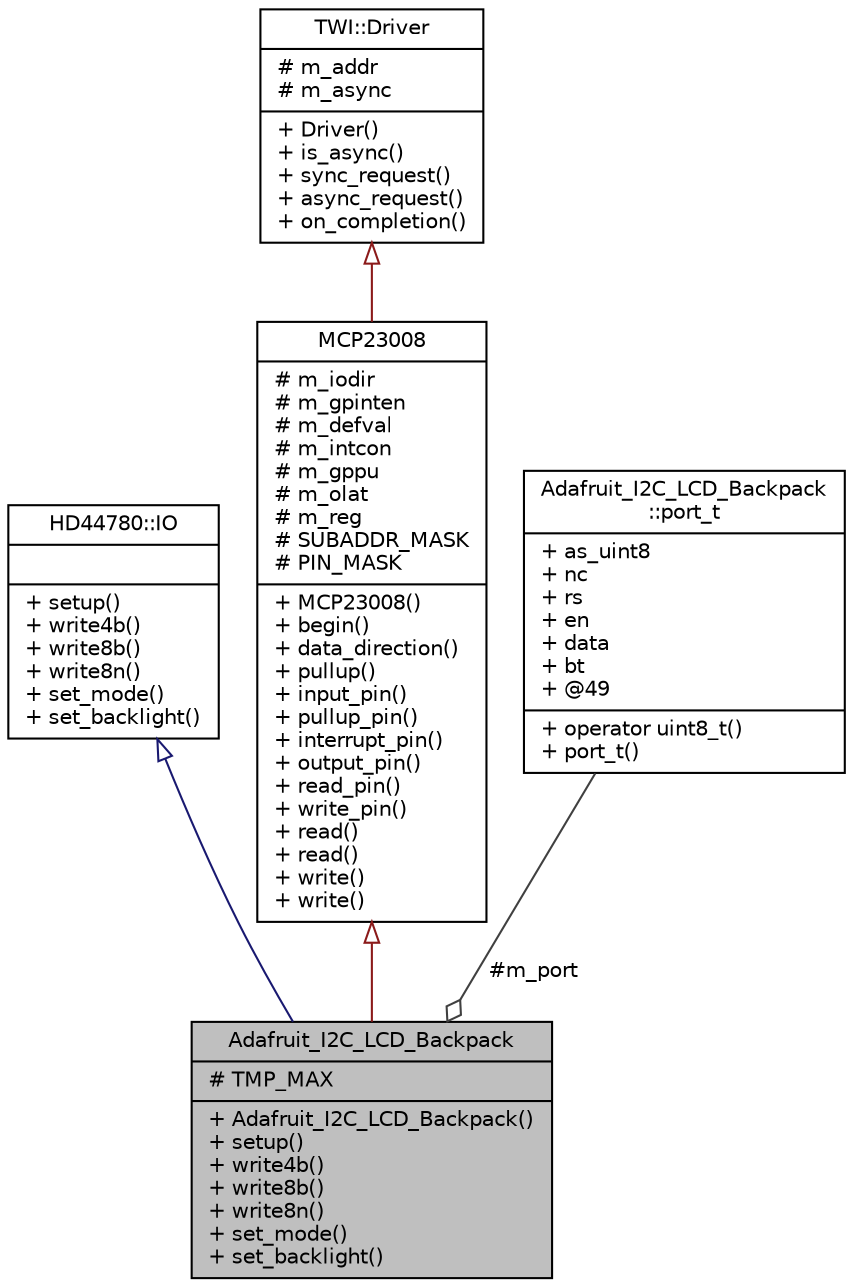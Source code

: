 digraph "Adafruit_I2C_LCD_Backpack"
{
  edge [fontname="Helvetica",fontsize="10",labelfontname="Helvetica",labelfontsize="10"];
  node [fontname="Helvetica",fontsize="10",shape=record];
  Node1 [label="{Adafruit_I2C_LCD_Backpack\n|# TMP_MAX\l|+ Adafruit_I2C_LCD_Backpack()\l+ setup()\l+ write4b()\l+ write8b()\l+ write8n()\l+ set_mode()\l+ set_backlight()\l}",height=0.2,width=0.4,color="black", fillcolor="grey75", style="filled", fontcolor="black"];
  Node2 -> Node1 [dir="back",color="midnightblue",fontsize="10",style="solid",arrowtail="onormal",fontname="Helvetica"];
  Node2 [label="{HD44780::IO\n||+ setup()\l+ write4b()\l+ write8b()\l+ write8n()\l+ set_mode()\l+ set_backlight()\l}",height=0.2,width=0.4,color="black", fillcolor="white", style="filled",URL="$d8/df6/classHD44780_1_1IO.html"];
  Node3 -> Node1 [dir="back",color="firebrick4",fontsize="10",style="solid",arrowtail="onormal",fontname="Helvetica"];
  Node3 [label="{MCP23008\n|# m_iodir\l# m_gpinten\l# m_defval\l# m_intcon\l# m_gppu\l# m_olat\l# m_reg\l# SUBADDR_MASK\l# PIN_MASK\l|+ MCP23008()\l+ begin()\l+ data_direction()\l+ pullup()\l+ input_pin()\l+ pullup_pin()\l+ interrupt_pin()\l+ output_pin()\l+ read_pin()\l+ write_pin()\l+ read()\l+ read()\l+ write()\l+ write()\l}",height=0.2,width=0.4,color="black", fillcolor="white", style="filled",URL="$d8/de4/classMCP23008.html"];
  Node4 -> Node3 [dir="back",color="firebrick4",fontsize="10",style="solid",arrowtail="onormal",fontname="Helvetica"];
  Node4 [label="{TWI::Driver\n|# m_addr\l# m_async\l|+ Driver()\l+ is_async()\l+ sync_request()\l+ async_request()\l+ on_completion()\l}",height=0.2,width=0.4,color="black", fillcolor="white", style="filled",URL="$dc/d02/classTWI_1_1Driver.html"];
  Node5 -> Node1 [color="grey25",fontsize="10",style="solid",label=" #m_port" ,arrowhead="odiamond",fontname="Helvetica"];
  Node5 [label="{Adafruit_I2C_LCD_Backpack\l::port_t\n|+ as_uint8\l+ nc\l+ rs\l+ en\l+ data\l+ bt\l+ @49\l|+ operator uint8_t()\l+ port_t()\l}",height=0.2,width=0.4,color="black", fillcolor="white", style="filled",URL="$d0/de3/unionAdafruit__I2C__LCD__Backpack_1_1port__t.html"];
}
